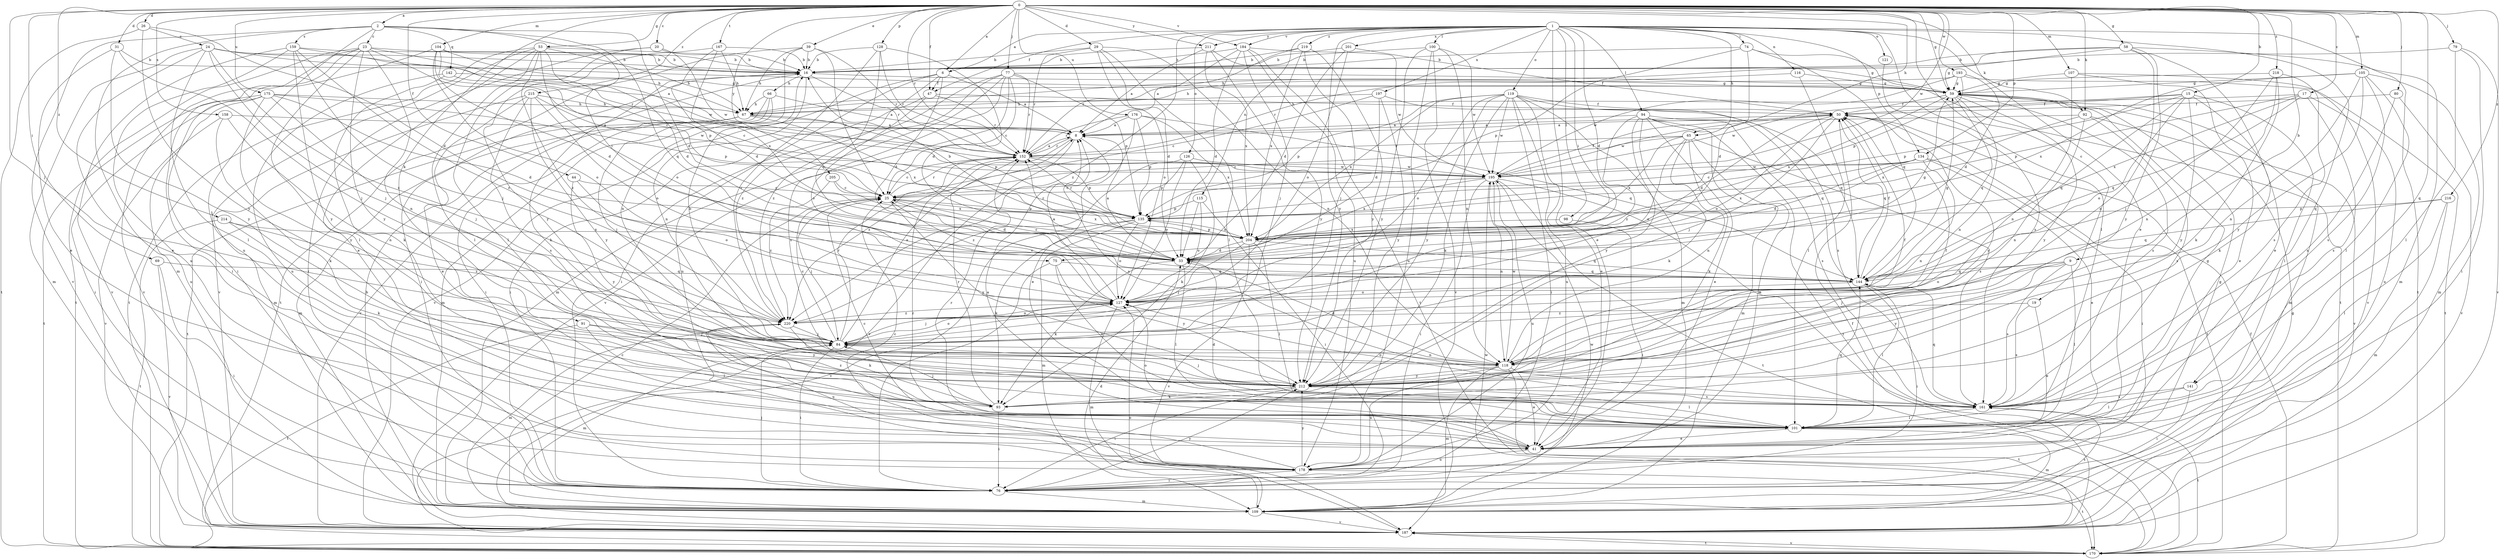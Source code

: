 strict digraph  {
0;
1;
2;
6;
8;
9;
15;
16;
17;
19;
20;
23;
24;
25;
26;
29;
31;
33;
39;
41;
44;
47;
50;
53;
58;
59;
65;
66;
67;
69;
74;
75;
76;
77;
79;
80;
84;
91;
92;
93;
94;
98;
100;
101;
104;
105;
107;
109;
115;
116;
118;
119;
121;
126;
127;
128;
134;
135;
141;
142;
144;
152;
158;
159;
161;
167;
170;
175;
176;
178;
184;
187;
193;
195;
197;
201;
204;
205;
211;
212;
214;
215;
216;
218;
219;
220;
0 -> 2  [label=a];
0 -> 6  [label=a];
0 -> 9  [label=b];
0 -> 15  [label=b];
0 -> 17  [label=c];
0 -> 19  [label=c];
0 -> 20  [label=c];
0 -> 26  [label=d];
0 -> 29  [label=d];
0 -> 31  [label=d];
0 -> 39  [label=e];
0 -> 41  [label=e];
0 -> 44  [label=f];
0 -> 47  [label=f];
0 -> 53  [label=g];
0 -> 58  [label=g];
0 -> 59  [label=g];
0 -> 65  [label=h];
0 -> 69  [label=i];
0 -> 77  [label=j];
0 -> 79  [label=j];
0 -> 80  [label=j];
0 -> 84  [label=j];
0 -> 91  [label=k];
0 -> 92  [label=k];
0 -> 104  [label=m];
0 -> 105  [label=m];
0 -> 107  [label=m];
0 -> 128  [label=p];
0 -> 134  [label=p];
0 -> 141  [label=q];
0 -> 152  [label=r];
0 -> 158  [label=s];
0 -> 167  [label=t];
0 -> 175  [label=u];
0 -> 176  [label=u];
0 -> 184  [label=v];
0 -> 193  [label=w];
0 -> 195  [label=w];
0 -> 205  [label=y];
0 -> 211  [label=y];
0 -> 214  [label=z];
0 -> 215  [label=z];
0 -> 216  [label=z];
0 -> 218  [label=z];
1 -> 6  [label=a];
1 -> 33  [label=d];
1 -> 41  [label=e];
1 -> 47  [label=f];
1 -> 65  [label=h];
1 -> 74  [label=i];
1 -> 75  [label=i];
1 -> 92  [label=k];
1 -> 94  [label=l];
1 -> 98  [label=l];
1 -> 100  [label=l];
1 -> 101  [label=l];
1 -> 115  [label=n];
1 -> 116  [label=n];
1 -> 119  [label=o];
1 -> 121  [label=o];
1 -> 126  [label=o];
1 -> 134  [label=p];
1 -> 141  [label=q];
1 -> 170  [label=t];
1 -> 184  [label=v];
1 -> 197  [label=x];
1 -> 201  [label=x];
1 -> 211  [label=y];
1 -> 212  [label=y];
1 -> 219  [label=z];
1 -> 220  [label=z];
2 -> 23  [label=c];
2 -> 33  [label=d];
2 -> 75  [label=i];
2 -> 109  [label=m];
2 -> 142  [label=q];
2 -> 144  [label=q];
2 -> 159  [label=s];
2 -> 178  [label=u];
2 -> 187  [label=v];
6 -> 8  [label=a];
6 -> 33  [label=d];
6 -> 47  [label=f];
6 -> 178  [label=u];
6 -> 187  [label=v];
6 -> 220  [label=z];
8 -> 152  [label=r];
8 -> 161  [label=s];
8 -> 187  [label=v];
8 -> 220  [label=z];
9 -> 84  [label=j];
9 -> 101  [label=l];
9 -> 127  [label=o];
9 -> 144  [label=q];
9 -> 161  [label=s];
9 -> 212  [label=y];
15 -> 50  [label=f];
15 -> 93  [label=k];
15 -> 101  [label=l];
15 -> 127  [label=o];
15 -> 135  [label=p];
15 -> 144  [label=q];
15 -> 195  [label=w];
15 -> 212  [label=y];
16 -> 59  [label=g];
16 -> 66  [label=h];
16 -> 76  [label=i];
16 -> 93  [label=k];
16 -> 118  [label=n];
16 -> 152  [label=r];
17 -> 67  [label=h];
17 -> 135  [label=p];
17 -> 144  [label=q];
17 -> 161  [label=s];
17 -> 178  [label=u];
17 -> 204  [label=x];
19 -> 41  [label=e];
19 -> 161  [label=s];
19 -> 220  [label=z];
20 -> 16  [label=b];
20 -> 76  [label=i];
20 -> 101  [label=l];
20 -> 195  [label=w];
23 -> 16  [label=b];
23 -> 76  [label=i];
23 -> 101  [label=l];
23 -> 118  [label=n];
23 -> 135  [label=p];
23 -> 170  [label=t];
23 -> 187  [label=v];
23 -> 195  [label=w];
23 -> 212  [label=y];
24 -> 8  [label=a];
24 -> 16  [label=b];
24 -> 41  [label=e];
24 -> 59  [label=g];
24 -> 84  [label=j];
24 -> 101  [label=l];
24 -> 109  [label=m];
24 -> 220  [label=z];
25 -> 33  [label=d];
25 -> 84  [label=j];
25 -> 135  [label=p];
25 -> 152  [label=r];
25 -> 204  [label=x];
25 -> 212  [label=y];
26 -> 24  [label=c];
26 -> 33  [label=d];
26 -> 170  [label=t];
26 -> 212  [label=y];
29 -> 16  [label=b];
29 -> 33  [label=d];
29 -> 101  [label=l];
29 -> 118  [label=n];
29 -> 127  [label=o];
29 -> 152  [label=r];
31 -> 16  [label=b];
31 -> 41  [label=e];
31 -> 84  [label=j];
31 -> 212  [label=y];
33 -> 8  [label=a];
33 -> 25  [label=c];
33 -> 59  [label=g];
33 -> 93  [label=k];
33 -> 101  [label=l];
33 -> 144  [label=q];
39 -> 16  [label=b];
39 -> 25  [label=c];
39 -> 67  [label=h];
39 -> 118  [label=n];
39 -> 152  [label=r];
39 -> 170  [label=t];
41 -> 8  [label=a];
41 -> 25  [label=c];
41 -> 152  [label=r];
41 -> 178  [label=u];
44 -> 25  [label=c];
44 -> 127  [label=o];
44 -> 212  [label=y];
47 -> 50  [label=f];
47 -> 76  [label=i];
47 -> 127  [label=o];
47 -> 152  [label=r];
50 -> 8  [label=a];
50 -> 33  [label=d];
50 -> 84  [label=j];
50 -> 127  [label=o];
50 -> 144  [label=q];
50 -> 170  [label=t];
50 -> 195  [label=w];
50 -> 212  [label=y];
53 -> 16  [label=b];
53 -> 33  [label=d];
53 -> 41  [label=e];
53 -> 67  [label=h];
53 -> 101  [label=l];
53 -> 127  [label=o];
53 -> 170  [label=t];
53 -> 187  [label=v];
53 -> 220  [label=z];
58 -> 16  [label=b];
58 -> 41  [label=e];
58 -> 59  [label=g];
58 -> 67  [label=h];
58 -> 109  [label=m];
58 -> 118  [label=n];
58 -> 212  [label=y];
59 -> 50  [label=f];
59 -> 109  [label=m];
59 -> 118  [label=n];
59 -> 144  [label=q];
59 -> 161  [label=s];
59 -> 204  [label=x];
59 -> 212  [label=y];
65 -> 25  [label=c];
65 -> 41  [label=e];
65 -> 93  [label=k];
65 -> 118  [label=n];
65 -> 127  [label=o];
65 -> 152  [label=r];
65 -> 161  [label=s];
65 -> 204  [label=x];
66 -> 8  [label=a];
66 -> 67  [label=h];
66 -> 76  [label=i];
66 -> 109  [label=m];
66 -> 187  [label=v];
67 -> 8  [label=a];
67 -> 84  [label=j];
67 -> 109  [label=m];
67 -> 135  [label=p];
67 -> 170  [label=t];
67 -> 204  [label=x];
69 -> 76  [label=i];
69 -> 144  [label=q];
69 -> 187  [label=v];
74 -> 16  [label=b];
74 -> 33  [label=d];
74 -> 135  [label=p];
74 -> 144  [label=q];
74 -> 170  [label=t];
75 -> 76  [label=i];
75 -> 144  [label=q];
75 -> 161  [label=s];
75 -> 212  [label=y];
76 -> 84  [label=j];
76 -> 109  [label=m];
76 -> 212  [label=y];
77 -> 25  [label=c];
77 -> 59  [label=g];
77 -> 76  [label=i];
77 -> 109  [label=m];
77 -> 135  [label=p];
77 -> 152  [label=r];
77 -> 161  [label=s];
77 -> 187  [label=v];
77 -> 220  [label=z];
79 -> 16  [label=b];
79 -> 76  [label=i];
79 -> 101  [label=l];
79 -> 187  [label=v];
80 -> 50  [label=f];
80 -> 161  [label=s];
80 -> 187  [label=v];
84 -> 8  [label=a];
84 -> 16  [label=b];
84 -> 25  [label=c];
84 -> 76  [label=i];
84 -> 109  [label=m];
84 -> 118  [label=n];
84 -> 127  [label=o];
84 -> 152  [label=r];
91 -> 84  [label=j];
91 -> 101  [label=l];
91 -> 170  [label=t];
91 -> 212  [label=y];
92 -> 8  [label=a];
92 -> 118  [label=n];
92 -> 161  [label=s];
92 -> 187  [label=v];
92 -> 204  [label=x];
93 -> 76  [label=i];
93 -> 84  [label=j];
93 -> 152  [label=r];
93 -> 220  [label=z];
94 -> 8  [label=a];
94 -> 41  [label=e];
94 -> 93  [label=k];
94 -> 109  [label=m];
94 -> 144  [label=q];
94 -> 161  [label=s];
94 -> 170  [label=t];
94 -> 212  [label=y];
94 -> 220  [label=z];
98 -> 76  [label=i];
98 -> 204  [label=x];
100 -> 16  [label=b];
100 -> 118  [label=n];
100 -> 178  [label=u];
100 -> 187  [label=v];
100 -> 195  [label=w];
100 -> 212  [label=y];
101 -> 33  [label=d];
101 -> 41  [label=e];
101 -> 59  [label=g];
101 -> 109  [label=m];
101 -> 127  [label=o];
101 -> 144  [label=q];
104 -> 16  [label=b];
104 -> 25  [label=c];
104 -> 33  [label=d];
104 -> 67  [label=h];
104 -> 76  [label=i];
104 -> 127  [label=o];
105 -> 59  [label=g];
105 -> 101  [label=l];
105 -> 109  [label=m];
105 -> 118  [label=n];
105 -> 161  [label=s];
105 -> 204  [label=x];
105 -> 212  [label=y];
107 -> 41  [label=e];
107 -> 59  [label=g];
107 -> 118  [label=n];
107 -> 187  [label=v];
109 -> 16  [label=b];
109 -> 25  [label=c];
109 -> 33  [label=d];
109 -> 161  [label=s];
109 -> 187  [label=v];
109 -> 195  [label=w];
115 -> 33  [label=d];
115 -> 76  [label=i];
115 -> 127  [label=o];
115 -> 135  [label=p];
116 -> 59  [label=g];
116 -> 101  [label=l];
116 -> 152  [label=r];
118 -> 33  [label=d];
118 -> 41  [label=e];
118 -> 50  [label=f];
118 -> 109  [label=m];
118 -> 170  [label=t];
118 -> 178  [label=u];
118 -> 195  [label=w];
118 -> 212  [label=y];
119 -> 41  [label=e];
119 -> 50  [label=f];
119 -> 76  [label=i];
119 -> 93  [label=k];
119 -> 109  [label=m];
119 -> 127  [label=o];
119 -> 135  [label=p];
119 -> 161  [label=s];
119 -> 178  [label=u];
119 -> 195  [label=w];
119 -> 204  [label=x];
119 -> 212  [label=y];
121 -> 161  [label=s];
126 -> 93  [label=k];
126 -> 127  [label=o];
126 -> 135  [label=p];
126 -> 195  [label=w];
126 -> 220  [label=z];
127 -> 8  [label=a];
127 -> 25  [label=c];
127 -> 84  [label=j];
127 -> 109  [label=m];
127 -> 220  [label=z];
128 -> 16  [label=b];
128 -> 33  [label=d];
128 -> 144  [label=q];
128 -> 152  [label=r];
128 -> 220  [label=z];
134 -> 25  [label=c];
134 -> 33  [label=d];
134 -> 41  [label=e];
134 -> 76  [label=i];
134 -> 118  [label=n];
134 -> 195  [label=w];
134 -> 204  [label=x];
135 -> 93  [label=k];
135 -> 109  [label=m];
135 -> 127  [label=o];
135 -> 152  [label=r];
135 -> 187  [label=v];
135 -> 204  [label=x];
141 -> 76  [label=i];
141 -> 101  [label=l];
141 -> 161  [label=s];
142 -> 25  [label=c];
142 -> 59  [label=g];
142 -> 93  [label=k];
142 -> 178  [label=u];
144 -> 50  [label=f];
144 -> 59  [label=g];
144 -> 76  [label=i];
144 -> 101  [label=l];
144 -> 127  [label=o];
152 -> 8  [label=a];
152 -> 25  [label=c];
152 -> 135  [label=p];
152 -> 195  [label=w];
158 -> 8  [label=a];
158 -> 93  [label=k];
158 -> 118  [label=n];
158 -> 187  [label=v];
159 -> 16  [label=b];
159 -> 84  [label=j];
159 -> 152  [label=r];
159 -> 178  [label=u];
159 -> 187  [label=v];
159 -> 212  [label=y];
159 -> 220  [label=z];
161 -> 101  [label=l];
161 -> 127  [label=o];
161 -> 144  [label=q];
161 -> 170  [label=t];
167 -> 16  [label=b];
167 -> 33  [label=d];
167 -> 67  [label=h];
167 -> 204  [label=x];
167 -> 212  [label=y];
170 -> 50  [label=f];
170 -> 187  [label=v];
175 -> 33  [label=d];
175 -> 67  [label=h];
175 -> 76  [label=i];
175 -> 84  [label=j];
175 -> 135  [label=p];
175 -> 170  [label=t];
175 -> 178  [label=u];
175 -> 212  [label=y];
176 -> 8  [label=a];
176 -> 41  [label=e];
176 -> 135  [label=p];
176 -> 144  [label=q];
176 -> 152  [label=r];
176 -> 204  [label=x];
178 -> 25  [label=c];
178 -> 59  [label=g];
178 -> 76  [label=i];
178 -> 152  [label=r];
178 -> 170  [label=t];
178 -> 212  [label=y];
184 -> 16  [label=b];
184 -> 33  [label=d];
184 -> 84  [label=j];
184 -> 152  [label=r];
184 -> 170  [label=t];
184 -> 178  [label=u];
184 -> 195  [label=w];
187 -> 50  [label=f];
187 -> 59  [label=g];
187 -> 127  [label=o];
187 -> 170  [label=t];
187 -> 195  [label=w];
193 -> 33  [label=d];
193 -> 59  [label=g];
193 -> 67  [label=h];
193 -> 135  [label=p];
193 -> 170  [label=t];
193 -> 195  [label=w];
195 -> 25  [label=c];
195 -> 50  [label=f];
195 -> 76  [label=i];
195 -> 118  [label=n];
195 -> 161  [label=s];
195 -> 170  [label=t];
195 -> 178  [label=u];
195 -> 204  [label=x];
197 -> 25  [label=c];
197 -> 33  [label=d];
197 -> 67  [label=h];
197 -> 144  [label=q];
197 -> 212  [label=y];
201 -> 16  [label=b];
201 -> 33  [label=d];
201 -> 50  [label=f];
201 -> 127  [label=o];
204 -> 16  [label=b];
204 -> 33  [label=d];
204 -> 84  [label=j];
204 -> 101  [label=l];
204 -> 135  [label=p];
204 -> 144  [label=q];
204 -> 152  [label=r];
204 -> 187  [label=v];
205 -> 25  [label=c];
205 -> 204  [label=x];
205 -> 220  [label=z];
211 -> 8  [label=a];
211 -> 16  [label=b];
211 -> 59  [label=g];
211 -> 204  [label=x];
211 -> 212  [label=y];
212 -> 50  [label=f];
212 -> 76  [label=i];
212 -> 84  [label=j];
212 -> 93  [label=k];
212 -> 101  [label=l];
212 -> 161  [label=s];
214 -> 93  [label=k];
214 -> 170  [label=t];
214 -> 204  [label=x];
214 -> 220  [label=z];
215 -> 41  [label=e];
215 -> 67  [label=h];
215 -> 109  [label=m];
215 -> 127  [label=o];
215 -> 161  [label=s];
215 -> 195  [label=w];
215 -> 212  [label=y];
216 -> 101  [label=l];
216 -> 109  [label=m];
216 -> 135  [label=p];
216 -> 144  [label=q];
218 -> 59  [label=g];
218 -> 84  [label=j];
218 -> 93  [label=k];
218 -> 118  [label=n];
218 -> 161  [label=s];
219 -> 8  [label=a];
219 -> 16  [label=b];
219 -> 84  [label=j];
219 -> 204  [label=x];
219 -> 212  [label=y];
220 -> 84  [label=j];
220 -> 93  [label=k];
220 -> 109  [label=m];
220 -> 127  [label=o];
220 -> 178  [label=u];
}
